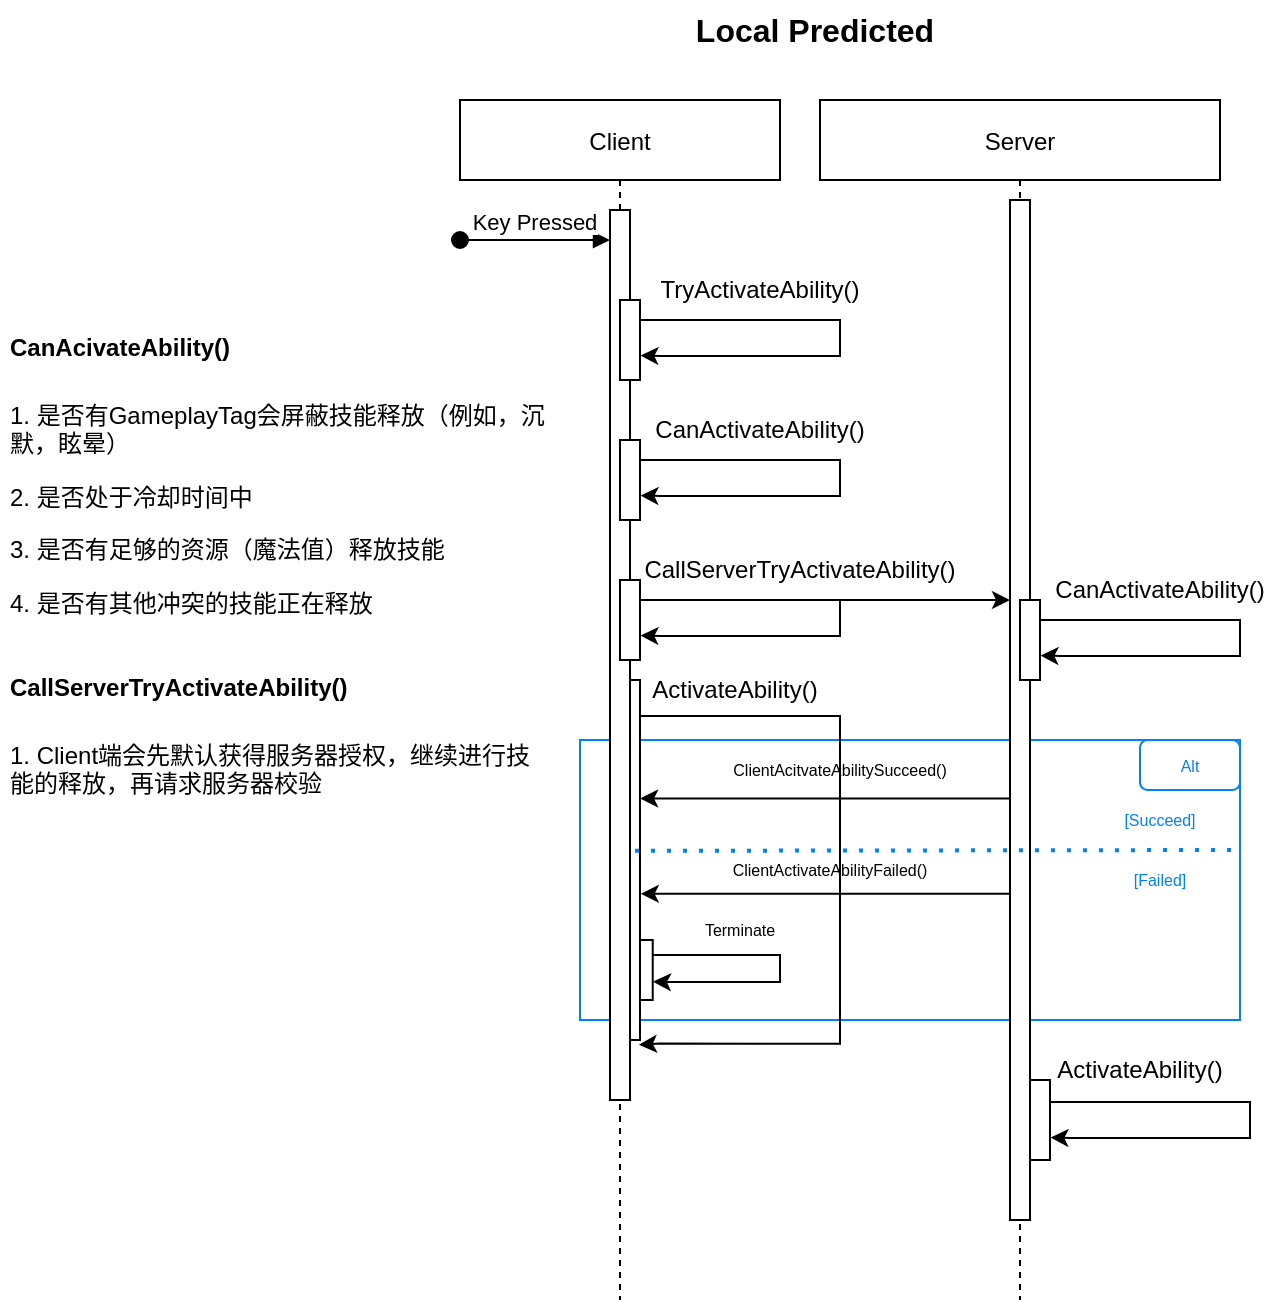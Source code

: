 <mxfile version="15.7.4" type="github">
  <diagram id="kgpKYQtTHZ0yAKxKKP6v" name="Page-1">
    <mxGraphModel dx="1568" dy="796" grid="1" gridSize="10" guides="1" tooltips="1" connect="1" arrows="1" fold="1" page="1" pageScale="1" pageWidth="850" pageHeight="1100" math="0" shadow="0">
      <root>
        <mxCell id="0" />
        <mxCell id="1" parent="0" />
        <mxCell id="K1BgRk9xvDL_aBW-PYxW-57" value="" style="group" vertex="1" connectable="0" parent="1">
          <mxGeometry x="320" y="360" width="315" height="190" as="geometry" />
        </mxCell>
        <mxCell id="K1BgRk9xvDL_aBW-PYxW-122" value="" style="rounded=0;whiteSpace=wrap;html=1;labelBorderColor=none;fontSize=8;fontColor=#007FFF;strokeColor=#007FFF;" vertex="1" parent="K1BgRk9xvDL_aBW-PYxW-57">
          <mxGeometry x="-20" y="30" width="330" height="140" as="geometry" />
        </mxCell>
        <mxCell id="K1BgRk9xvDL_aBW-PYxW-58" value="" style="points=[];perimeter=orthogonalPerimeter;rounded=0;shadow=0;strokeWidth=1;" vertex="1" parent="K1BgRk9xvDL_aBW-PYxW-57">
          <mxGeometry width="10" height="180" as="geometry" />
        </mxCell>
        <mxCell id="K1BgRk9xvDL_aBW-PYxW-59" value="" style="endArrow=classic;html=1;rounded=0;entryX=0.943;entryY=1.013;entryDx=0;entryDy=0;entryPerimeter=0;" edge="1" parent="K1BgRk9xvDL_aBW-PYxW-57" target="K1BgRk9xvDL_aBW-PYxW-58">
          <mxGeometry width="50" height="50" relative="1" as="geometry">
            <mxPoint x="10" y="18" as="sourcePoint" />
            <mxPoint x="10.22" y="124.92" as="targetPoint" />
            <Array as="points">
              <mxPoint x="30" y="18" />
              <mxPoint x="50" y="18" />
              <mxPoint x="70" y="18" />
              <mxPoint x="90" y="18" />
              <mxPoint x="110" y="18" />
              <mxPoint x="110" y="45" />
              <mxPoint x="110" y="90" />
              <mxPoint x="110" y="181.895" />
              <mxPoint x="20" y="181.8" />
            </Array>
          </mxGeometry>
        </mxCell>
        <mxCell id="K1BgRk9xvDL_aBW-PYxW-47" value="" style="group" vertex="1" connectable="0" parent="K1BgRk9xvDL_aBW-PYxW-57">
          <mxGeometry y="-50" width="140" height="70" as="geometry" />
        </mxCell>
        <mxCell id="K1BgRk9xvDL_aBW-PYxW-63" value="ActivateAbility()" style="text;html=1;strokeColor=none;fillColor=none;align=center;verticalAlign=middle;whiteSpace=wrap;rounded=0;" vertex="1" parent="K1BgRk9xvDL_aBW-PYxW-47">
          <mxGeometry x="30" y="40" width="55" height="30" as="geometry" />
        </mxCell>
        <mxCell id="K1BgRk9xvDL_aBW-PYxW-123" value="Alt" style="rounded=1;whiteSpace=wrap;html=1;labelBorderColor=none;fontSize=8;fontColor=#007FFF;strokeColor=#007FFF;" vertex="1" parent="K1BgRk9xvDL_aBW-PYxW-57">
          <mxGeometry x="260" y="30" width="50" height="25" as="geometry" />
        </mxCell>
        <mxCell id="K1BgRk9xvDL_aBW-PYxW-130" value="&lt;font color=&quot;#000000&quot;&gt;ClientAcitvateAbilitySucceed()&lt;/font&gt;" style="text;html=1;strokeColor=none;fillColor=none;align=center;verticalAlign=middle;whiteSpace=wrap;rounded=0;labelBorderColor=none;fontSize=8;fontColor=#007FFF;" vertex="1" parent="K1BgRk9xvDL_aBW-PYxW-57">
          <mxGeometry x="80" y="30" width="60" height="30" as="geometry" />
        </mxCell>
        <mxCell id="K1BgRk9xvDL_aBW-PYxW-142" value="ClientActivateAbilityFailed()" style="text;html=1;strokeColor=none;fillColor=none;align=center;verticalAlign=middle;whiteSpace=wrap;rounded=0;labelBorderColor=none;fontSize=8;fontColor=#000000;" vertex="1" parent="K1BgRk9xvDL_aBW-PYxW-57">
          <mxGeometry x="75" y="80" width="60" height="30" as="geometry" />
        </mxCell>
        <mxCell id="K1BgRk9xvDL_aBW-PYxW-143" value="" style="group" vertex="1" connectable="0" parent="K1BgRk9xvDL_aBW-PYxW-57">
          <mxGeometry x="10" y="130" width="80" height="30" as="geometry" />
        </mxCell>
        <mxCell id="K1BgRk9xvDL_aBW-PYxW-144" value="" style="points=[];perimeter=orthogonalPerimeter;rounded=0;shadow=0;strokeWidth=1;" vertex="1" parent="K1BgRk9xvDL_aBW-PYxW-143">
          <mxGeometry width="6.364" height="30" as="geometry" />
        </mxCell>
        <mxCell id="K1BgRk9xvDL_aBW-PYxW-145" value="" style="endArrow=classic;html=1;rounded=0;entryX=1.022;entryY=0.597;entryDx=0;entryDy=0;entryPerimeter=0;" edge="1" parent="K1BgRk9xvDL_aBW-PYxW-143">
          <mxGeometry width="50" height="50" relative="1" as="geometry">
            <mxPoint x="6.364" y="7.5" as="sourcePoint" />
            <mxPoint x="6.504" y="20.82" as="targetPoint" />
            <Array as="points">
              <mxPoint x="19.091" y="7.5" />
              <mxPoint x="31.818" y="7.5" />
              <mxPoint x="38.182" y="7.5" />
              <mxPoint x="70" y="7.5" />
              <mxPoint x="70" y="15" />
              <mxPoint x="70" y="21" />
              <mxPoint x="38.182" y="21" />
              <mxPoint x="19.091" y="21" />
              <mxPoint x="12.727" y="21" />
            </Array>
          </mxGeometry>
        </mxCell>
        <mxCell id="K1BgRk9xvDL_aBW-PYxW-146" value="Terminate" style="text;html=1;strokeColor=none;fillColor=none;align=center;verticalAlign=middle;whiteSpace=wrap;rounded=0;labelBorderColor=none;fontSize=8;fontColor=#000000;" vertex="1" parent="K1BgRk9xvDL_aBW-PYxW-143">
          <mxGeometry x="20" y="-20" width="60" height="30" as="geometry" />
        </mxCell>
        <mxCell id="3nuBFxr9cyL0pnOWT2aG-1" value="Client" style="shape=umlLifeline;perimeter=lifelinePerimeter;container=0;collapsible=0;recursiveResize=0;rounded=0;shadow=0;strokeWidth=1;" parent="1" vertex="1">
          <mxGeometry x="240" y="70" width="160" height="600" as="geometry" />
        </mxCell>
        <mxCell id="K1BgRk9xvDL_aBW-PYxW-7" value="TryActivateAbility()" style="text;html=1;strokeColor=none;fillColor=none;align=center;verticalAlign=middle;whiteSpace=wrap;rounded=0;" vertex="1" parent="1">
          <mxGeometry x="360" y="150" width="60" height="30" as="geometry" />
        </mxCell>
        <mxCell id="3nuBFxr9cyL0pnOWT2aG-2" value="" style="points=[];perimeter=orthogonalPerimeter;rounded=0;shadow=0;strokeWidth=1;" parent="1" vertex="1">
          <mxGeometry x="315" y="125" width="10" height="445" as="geometry" />
        </mxCell>
        <mxCell id="3nuBFxr9cyL0pnOWT2aG-3" value="Key Pressed" style="verticalAlign=bottom;startArrow=oval;endArrow=block;startSize=8;shadow=0;strokeWidth=1;" parent="1" target="3nuBFxr9cyL0pnOWT2aG-2" edge="1">
          <mxGeometry x="270" y="70" as="geometry">
            <mxPoint x="240" y="140" as="sourcePoint" />
          </mxGeometry>
        </mxCell>
        <mxCell id="K1BgRk9xvDL_aBW-PYxW-8" value="" style="group" vertex="1" connectable="0" parent="1">
          <mxGeometry x="320" y="170" width="110" height="40" as="geometry" />
        </mxCell>
        <mxCell id="3nuBFxr9cyL0pnOWT2aG-4" value="" style="points=[];perimeter=orthogonalPerimeter;rounded=0;shadow=0;strokeWidth=1;" parent="K1BgRk9xvDL_aBW-PYxW-8" vertex="1">
          <mxGeometry width="10" height="40" as="geometry" />
        </mxCell>
        <mxCell id="K1BgRk9xvDL_aBW-PYxW-6" value="" style="endArrow=classic;html=1;rounded=0;entryX=1.022;entryY=0.597;entryDx=0;entryDy=0;entryPerimeter=0;" edge="1" parent="K1BgRk9xvDL_aBW-PYxW-8">
          <mxGeometry width="50" height="50" relative="1" as="geometry">
            <mxPoint x="10" y="10" as="sourcePoint" />
            <mxPoint x="10.22" y="27.76" as="targetPoint" />
            <Array as="points">
              <mxPoint x="30" y="10" />
              <mxPoint x="50" y="10" />
              <mxPoint x="60" y="10" />
              <mxPoint x="110" y="10" />
              <mxPoint x="110" y="20" />
              <mxPoint x="110" y="28" />
              <mxPoint x="60" y="28" />
              <mxPoint x="30" y="28" />
              <mxPoint x="20" y="28" />
            </Array>
          </mxGeometry>
        </mxCell>
        <mxCell id="K1BgRk9xvDL_aBW-PYxW-12" value="" style="group" vertex="1" connectable="0" parent="1">
          <mxGeometry x="320" y="240" width="110" height="40" as="geometry" />
        </mxCell>
        <mxCell id="K1BgRk9xvDL_aBW-PYxW-13" value="" style="points=[];perimeter=orthogonalPerimeter;rounded=0;shadow=0;strokeWidth=1;" vertex="1" parent="K1BgRk9xvDL_aBW-PYxW-12">
          <mxGeometry width="10" height="40" as="geometry" />
        </mxCell>
        <mxCell id="K1BgRk9xvDL_aBW-PYxW-14" value="" style="endArrow=classic;html=1;rounded=0;entryX=1.022;entryY=0.597;entryDx=0;entryDy=0;entryPerimeter=0;" edge="1" parent="K1BgRk9xvDL_aBW-PYxW-12">
          <mxGeometry width="50" height="50" relative="1" as="geometry">
            <mxPoint x="10" y="10" as="sourcePoint" />
            <mxPoint x="10.22" y="27.76" as="targetPoint" />
            <Array as="points">
              <mxPoint x="30" y="10" />
              <mxPoint x="50" y="10" />
              <mxPoint x="60" y="10" />
              <mxPoint x="110" y="10" />
              <mxPoint x="110" y="20" />
              <mxPoint x="110" y="28" />
              <mxPoint x="60" y="28" />
              <mxPoint x="30" y="28" />
              <mxPoint x="20" y="28" />
            </Array>
          </mxGeometry>
        </mxCell>
        <mxCell id="K1BgRk9xvDL_aBW-PYxW-15" value="CanActivateAbility()" style="text;html=1;strokeColor=none;fillColor=none;align=center;verticalAlign=middle;whiteSpace=wrap;rounded=0;" vertex="1" parent="1">
          <mxGeometry x="360" y="220" width="60" height="30" as="geometry" />
        </mxCell>
        <mxCell id="K1BgRk9xvDL_aBW-PYxW-16" value="&lt;h1&gt;&lt;font style=&quot;font-size: 12px&quot;&gt;CanAcivateAbility()&lt;/font&gt;&lt;/h1&gt;&lt;p&gt;&lt;font style=&quot;font-size: 12px&quot;&gt;1. 是否有GameplayTag会屏蔽技能释放（例如，沉默，眩晕）&lt;/font&gt;&lt;/p&gt;&lt;p&gt;&lt;font style=&quot;font-size: 12px&quot;&gt;2. 是否处于冷却时间中&lt;/font&gt;&lt;/p&gt;&lt;p&gt;&lt;font style=&quot;font-size: 12px&quot;&gt;3. 是否有足够的资源（魔法值）释放技能&lt;/font&gt;&lt;/p&gt;&lt;p&gt;&lt;font style=&quot;font-size: 12px&quot;&gt;4. 是否有其他冲突的技能正在释放&lt;/font&gt;&lt;/p&gt;&lt;p&gt;&lt;font style=&quot;font-size: 12px&quot;&gt;&lt;br&gt;&lt;/font&gt;&lt;/p&gt;" style="text;html=1;strokeColor=none;fillColor=none;spacing=5;spacingTop=-20;whiteSpace=wrap;overflow=hidden;rounded=0;" vertex="1" parent="1">
          <mxGeometry x="10" y="170" width="280" height="170" as="geometry" />
        </mxCell>
        <mxCell id="K1BgRk9xvDL_aBW-PYxW-17" value="" style="group" vertex="1" connectable="0" parent="1">
          <mxGeometry x="320" y="310" width="110" height="40" as="geometry" />
        </mxCell>
        <mxCell id="K1BgRk9xvDL_aBW-PYxW-18" value="" style="points=[];perimeter=orthogonalPerimeter;rounded=0;shadow=0;strokeWidth=1;" vertex="1" parent="K1BgRk9xvDL_aBW-PYxW-17">
          <mxGeometry width="10" height="40" as="geometry" />
        </mxCell>
        <mxCell id="K1BgRk9xvDL_aBW-PYxW-19" value="" style="endArrow=classic;html=1;rounded=0;entryX=1.022;entryY=0.597;entryDx=0;entryDy=0;entryPerimeter=0;" edge="1" parent="K1BgRk9xvDL_aBW-PYxW-17">
          <mxGeometry width="50" height="50" relative="1" as="geometry">
            <mxPoint x="10" y="10" as="sourcePoint" />
            <mxPoint x="10.22" y="27.76" as="targetPoint" />
            <Array as="points">
              <mxPoint x="30" y="10" />
              <mxPoint x="50" y="10" />
              <mxPoint x="60" y="10" />
              <mxPoint x="110" y="10" />
              <mxPoint x="110" y="20" />
              <mxPoint x="110" y="28" />
              <mxPoint x="60" y="28" />
              <mxPoint x="30" y="28" />
              <mxPoint x="20" y="28" />
            </Array>
          </mxGeometry>
        </mxCell>
        <mxCell id="K1BgRk9xvDL_aBW-PYxW-22" value="" style="endArrow=classic;html=1;rounded=0;fontSize=12;" edge="1" parent="K1BgRk9xvDL_aBW-PYxW-17" target="3nuBFxr9cyL0pnOWT2aG-6">
          <mxGeometry width="50" height="50" relative="1" as="geometry">
            <mxPoint x="10" y="10" as="sourcePoint" />
            <mxPoint x="60" y="-40" as="targetPoint" />
            <Array as="points">
              <mxPoint x="150" y="10" />
            </Array>
          </mxGeometry>
        </mxCell>
        <mxCell id="K1BgRk9xvDL_aBW-PYxW-20" value="CallServerTryActivateAbility()" style="text;html=1;strokeColor=none;fillColor=none;align=center;verticalAlign=middle;whiteSpace=wrap;rounded=0;" vertex="1" parent="1">
          <mxGeometry x="380" y="290" width="60" height="30" as="geometry" />
        </mxCell>
        <mxCell id="K1BgRk9xvDL_aBW-PYxW-25" value="&lt;font style=&quot;font-size: 16px&quot;&gt;&lt;b&gt;Local Predicted&lt;/b&gt;&lt;/font&gt;" style="text;html=1;strokeColor=none;fillColor=none;align=center;verticalAlign=middle;whiteSpace=wrap;rounded=0;fontSize=12;" vertex="1" parent="1">
          <mxGeometry x="325" y="20" width="185" height="30" as="geometry" />
        </mxCell>
        <mxCell id="K1BgRk9xvDL_aBW-PYxW-27" value="&lt;h1&gt;&lt;font style=&quot;font-size: 12px&quot;&gt;CallServerTryActivateAbility()&lt;/font&gt;&lt;/h1&gt;&lt;p&gt;&lt;font style=&quot;font-size: 12px&quot;&gt;1. Client端会先默认获得服务器授权，继续进行技能的释放，再请求服务器校验&lt;/font&gt;&lt;/p&gt;&lt;p&gt;&lt;font style=&quot;font-size: 12px&quot;&gt;&lt;br&gt;&lt;/font&gt;&lt;/p&gt;" style="text;html=1;strokeColor=none;fillColor=none;spacing=5;spacingTop=-20;whiteSpace=wrap;overflow=hidden;rounded=0;" vertex="1" parent="1">
          <mxGeometry x="10" y="340" width="270" height="100" as="geometry" />
        </mxCell>
        <mxCell id="3nuBFxr9cyL0pnOWT2aG-5" value="Server" style="shape=umlLifeline;perimeter=lifelinePerimeter;container=1;collapsible=0;recursiveResize=0;rounded=0;shadow=0;strokeWidth=1;size=40;" parent="1" vertex="1">
          <mxGeometry x="420" y="70" width="200" height="600" as="geometry" />
        </mxCell>
        <mxCell id="3nuBFxr9cyL0pnOWT2aG-6" value="" style="points=[];perimeter=orthogonalPerimeter;rounded=0;shadow=0;strokeWidth=1;" parent="3nuBFxr9cyL0pnOWT2aG-5" vertex="1">
          <mxGeometry x="95" y="50" width="10" height="510" as="geometry" />
        </mxCell>
        <mxCell id="K1BgRk9xvDL_aBW-PYxW-124" value="[Succeed]" style="text;html=1;strokeColor=none;fillColor=none;align=center;verticalAlign=middle;whiteSpace=wrap;rounded=0;labelBorderColor=none;fontSize=8;fontColor=#007FFF;" vertex="1" parent="3nuBFxr9cyL0pnOWT2aG-5">
          <mxGeometry x="140" y="345" width="60" height="30" as="geometry" />
        </mxCell>
        <mxCell id="K1BgRk9xvDL_aBW-PYxW-125" value="[Failed]" style="text;html=1;strokeColor=none;fillColor=none;align=center;verticalAlign=middle;whiteSpace=wrap;rounded=0;labelBorderColor=none;fontSize=8;fontColor=#007FFF;" vertex="1" parent="3nuBFxr9cyL0pnOWT2aG-5">
          <mxGeometry x="140" y="375" width="60" height="30" as="geometry" />
        </mxCell>
        <mxCell id="K1BgRk9xvDL_aBW-PYxW-156" value="" style="points=[];perimeter=orthogonalPerimeter;rounded=0;shadow=0;strokeWidth=1;" vertex="1" parent="3nuBFxr9cyL0pnOWT2aG-5">
          <mxGeometry x="105" y="490" width="10" height="40" as="geometry" />
        </mxCell>
        <mxCell id="K1BgRk9xvDL_aBW-PYxW-162" value="" style="endArrow=classic;html=1;rounded=0;entryX=1.022;entryY=0.597;entryDx=0;entryDy=0;entryPerimeter=0;" edge="1" parent="3nuBFxr9cyL0pnOWT2aG-5">
          <mxGeometry width="50" height="50" relative="1" as="geometry">
            <mxPoint x="115" y="501" as="sourcePoint" />
            <mxPoint x="115.22" y="518.76" as="targetPoint" />
            <Array as="points">
              <mxPoint x="135" y="501" />
              <mxPoint x="155" y="501" />
              <mxPoint x="165" y="501" />
              <mxPoint x="215" y="501" />
              <mxPoint x="215" y="511" />
              <mxPoint x="215" y="519" />
              <mxPoint x="165" y="519" />
              <mxPoint x="135" y="519" />
              <mxPoint x="125" y="519" />
            </Array>
          </mxGeometry>
        </mxCell>
        <mxCell id="K1BgRk9xvDL_aBW-PYxW-164" value="ActivateAbility()" style="text;html=1;strokeColor=none;fillColor=none;align=center;verticalAlign=middle;whiteSpace=wrap;rounded=0;" vertex="1" parent="3nuBFxr9cyL0pnOWT2aG-5">
          <mxGeometry x="130" y="470" width="60" height="30" as="geometry" />
        </mxCell>
        <mxCell id="K1BgRk9xvDL_aBW-PYxW-117" value="" style="group" vertex="1" connectable="0" parent="1">
          <mxGeometry x="520" y="320" width="110" height="40" as="geometry" />
        </mxCell>
        <mxCell id="K1BgRk9xvDL_aBW-PYxW-118" value="" style="points=[];perimeter=orthogonalPerimeter;rounded=0;shadow=0;strokeWidth=1;" vertex="1" parent="K1BgRk9xvDL_aBW-PYxW-117">
          <mxGeometry width="10" height="40" as="geometry" />
        </mxCell>
        <mxCell id="K1BgRk9xvDL_aBW-PYxW-119" value="" style="endArrow=classic;html=1;rounded=0;entryX=1.022;entryY=0.597;entryDx=0;entryDy=0;entryPerimeter=0;" edge="1" parent="K1BgRk9xvDL_aBW-PYxW-117">
          <mxGeometry width="50" height="50" relative="1" as="geometry">
            <mxPoint x="10" y="10" as="sourcePoint" />
            <mxPoint x="10.22" y="27.76" as="targetPoint" />
            <Array as="points">
              <mxPoint x="30" y="10" />
              <mxPoint x="50" y="10" />
              <mxPoint x="60" y="10" />
              <mxPoint x="110" y="10" />
              <mxPoint x="110" y="20" />
              <mxPoint x="110" y="28" />
              <mxPoint x="60" y="28" />
              <mxPoint x="30" y="28" />
              <mxPoint x="20" y="28" />
            </Array>
          </mxGeometry>
        </mxCell>
        <mxCell id="K1BgRk9xvDL_aBW-PYxW-40" value="CanActivateAbility()" style="text;html=1;strokeColor=none;fillColor=none;align=center;verticalAlign=middle;whiteSpace=wrap;rounded=0;" vertex="1" parent="K1BgRk9xvDL_aBW-PYxW-117">
          <mxGeometry x="40" y="-20" width="60" height="30" as="geometry" />
        </mxCell>
        <mxCell id="K1BgRk9xvDL_aBW-PYxW-128" value="" style="endArrow=classic;html=1;rounded=0;fontSize=8;fontColor=#007FFF;strokeColor=#000000;entryX=1.006;entryY=0.329;entryDx=0;entryDy=0;entryPerimeter=0;" edge="1" parent="1" source="3nuBFxr9cyL0pnOWT2aG-6" target="K1BgRk9xvDL_aBW-PYxW-58">
          <mxGeometry width="50" height="50" relative="1" as="geometry">
            <mxPoint x="470" y="380" as="sourcePoint" />
            <mxPoint x="520" y="330" as="targetPoint" />
          </mxGeometry>
        </mxCell>
        <mxCell id="K1BgRk9xvDL_aBW-PYxW-139" value="" style="endArrow=classic;html=1;rounded=0;fontSize=8;fontColor=#000000;strokeColor=#000000;entryX=1.039;entryY=0.594;entryDx=0;entryDy=0;entryPerimeter=0;" edge="1" parent="1" source="3nuBFxr9cyL0pnOWT2aG-6" target="K1BgRk9xvDL_aBW-PYxW-58">
          <mxGeometry width="50" height="50" relative="1" as="geometry">
            <mxPoint x="515" y="475" as="sourcePoint" />
            <mxPoint x="565" y="425" as="targetPoint" />
          </mxGeometry>
        </mxCell>
        <mxCell id="K1BgRk9xvDL_aBW-PYxW-151" value="" style="endArrow=none;dashed=1;html=1;dashPattern=1 3;strokeWidth=2;rounded=0;fontSize=8;fontColor=#000000;exitX=1.252;exitY=0.72;exitDx=0;exitDy=0;exitPerimeter=0;strokeColor=#007FFF;" edge="1" parent="1" source="3nuBFxr9cyL0pnOWT2aG-2">
          <mxGeometry width="50" height="50" relative="1" as="geometry">
            <mxPoint x="470" y="380" as="sourcePoint" />
            <mxPoint x="630" y="445" as="targetPoint" />
          </mxGeometry>
        </mxCell>
      </root>
    </mxGraphModel>
  </diagram>
</mxfile>
